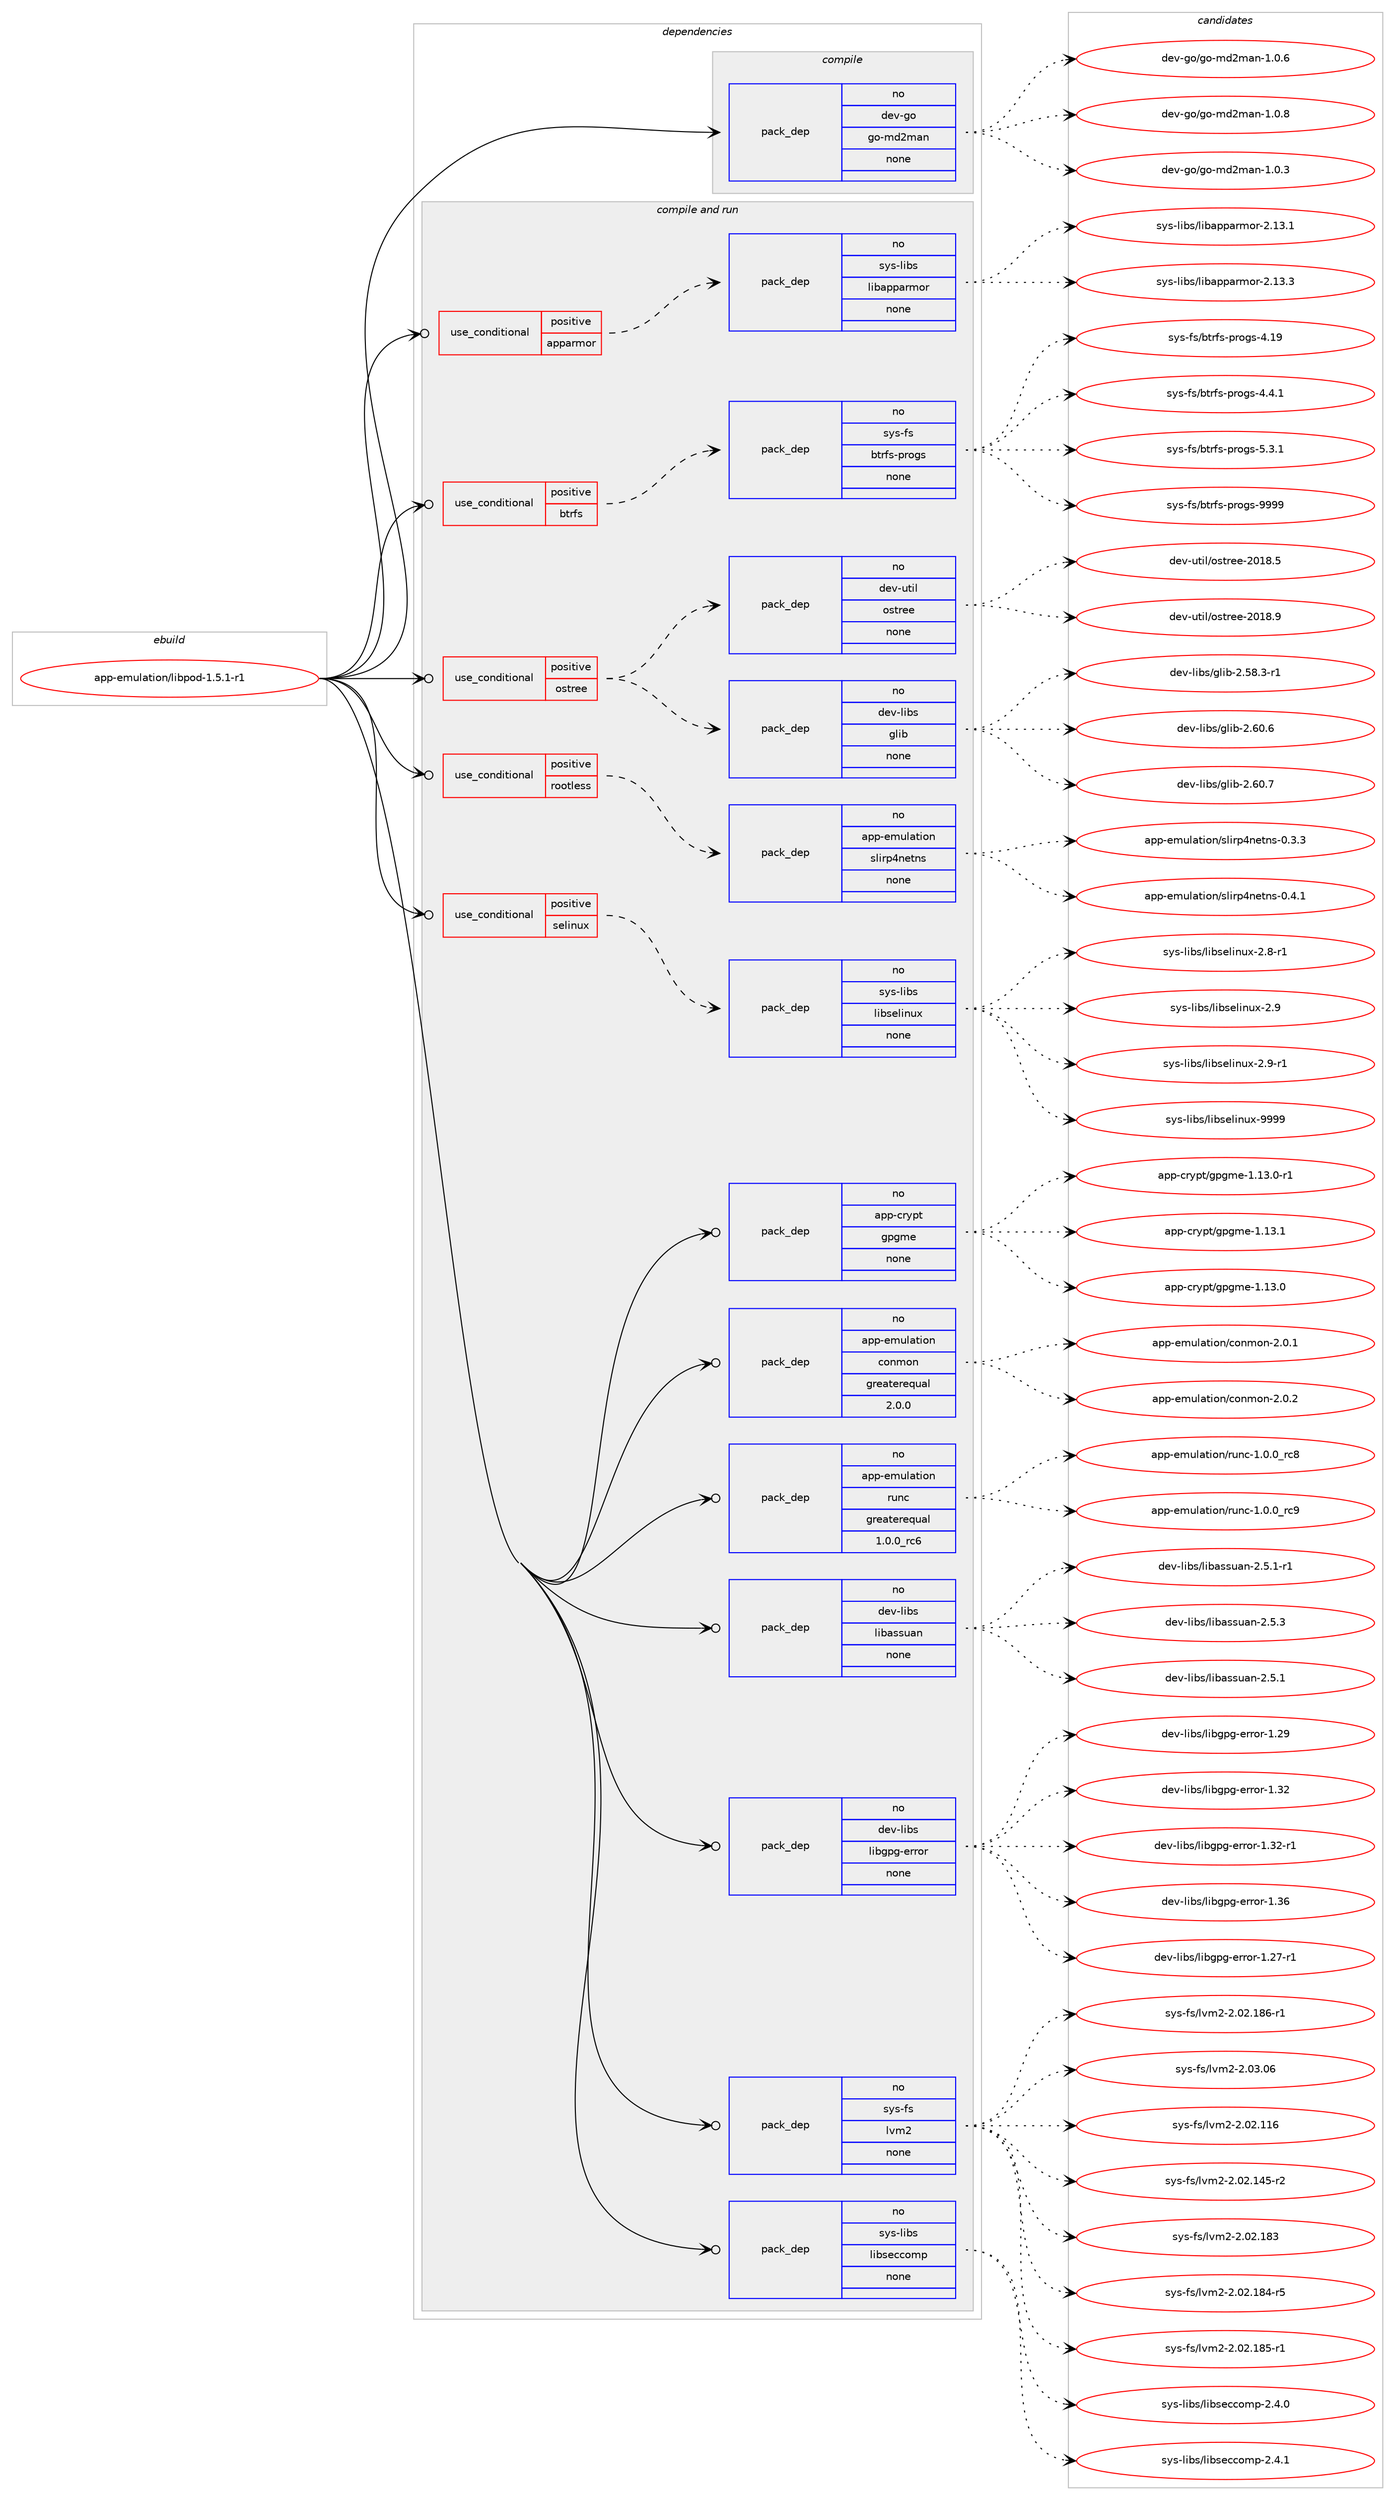 digraph prolog {

# *************
# Graph options
# *************

newrank=true;
concentrate=true;
compound=true;
graph [rankdir=LR,fontname=Helvetica,fontsize=10,ranksep=1.5];#, ranksep=2.5, nodesep=0.2];
edge  [arrowhead=vee];
node  [fontname=Helvetica,fontsize=10];

# **********
# The ebuild
# **********

subgraph cluster_leftcol {
color=gray;
label=<<i>ebuild</i>>;
id [label="app-emulation/libpod-1.5.1-r1", color=red, width=4, href="../app-emulation/libpod-1.5.1-r1.svg"];
}

# ****************
# The dependencies
# ****************

subgraph cluster_midcol {
color=gray;
label=<<i>dependencies</i>>;
subgraph cluster_compile {
fillcolor="#eeeeee";
style=filled;
label=<<i>compile</i>>;
subgraph pack361947 {
dependency486515 [label=<<TABLE BORDER="0" CELLBORDER="1" CELLSPACING="0" CELLPADDING="4" WIDTH="220"><TR><TD ROWSPAN="6" CELLPADDING="30">pack_dep</TD></TR><TR><TD WIDTH="110">no</TD></TR><TR><TD>dev-go</TD></TR><TR><TD>go-md2man</TD></TR><TR><TD>none</TD></TR><TR><TD></TD></TR></TABLE>>, shape=none, color=blue];
}
id:e -> dependency486515:w [weight=20,style="solid",arrowhead="vee"];
}
subgraph cluster_compileandrun {
fillcolor="#eeeeee";
style=filled;
label=<<i>compile and run</i>>;
subgraph cond115754 {
dependency486516 [label=<<TABLE BORDER="0" CELLBORDER="1" CELLSPACING="0" CELLPADDING="4"><TR><TD ROWSPAN="3" CELLPADDING="10">use_conditional</TD></TR><TR><TD>positive</TD></TR><TR><TD>apparmor</TD></TR></TABLE>>, shape=none, color=red];
subgraph pack361948 {
dependency486517 [label=<<TABLE BORDER="0" CELLBORDER="1" CELLSPACING="0" CELLPADDING="4" WIDTH="220"><TR><TD ROWSPAN="6" CELLPADDING="30">pack_dep</TD></TR><TR><TD WIDTH="110">no</TD></TR><TR><TD>sys-libs</TD></TR><TR><TD>libapparmor</TD></TR><TR><TD>none</TD></TR><TR><TD></TD></TR></TABLE>>, shape=none, color=blue];
}
dependency486516:e -> dependency486517:w [weight=20,style="dashed",arrowhead="vee"];
}
id:e -> dependency486516:w [weight=20,style="solid",arrowhead="odotvee"];
subgraph cond115755 {
dependency486518 [label=<<TABLE BORDER="0" CELLBORDER="1" CELLSPACING="0" CELLPADDING="4"><TR><TD ROWSPAN="3" CELLPADDING="10">use_conditional</TD></TR><TR><TD>positive</TD></TR><TR><TD>btrfs</TD></TR></TABLE>>, shape=none, color=red];
subgraph pack361949 {
dependency486519 [label=<<TABLE BORDER="0" CELLBORDER="1" CELLSPACING="0" CELLPADDING="4" WIDTH="220"><TR><TD ROWSPAN="6" CELLPADDING="30">pack_dep</TD></TR><TR><TD WIDTH="110">no</TD></TR><TR><TD>sys-fs</TD></TR><TR><TD>btrfs-progs</TD></TR><TR><TD>none</TD></TR><TR><TD></TD></TR></TABLE>>, shape=none, color=blue];
}
dependency486518:e -> dependency486519:w [weight=20,style="dashed",arrowhead="vee"];
}
id:e -> dependency486518:w [weight=20,style="solid",arrowhead="odotvee"];
subgraph cond115756 {
dependency486520 [label=<<TABLE BORDER="0" CELLBORDER="1" CELLSPACING="0" CELLPADDING="4"><TR><TD ROWSPAN="3" CELLPADDING="10">use_conditional</TD></TR><TR><TD>positive</TD></TR><TR><TD>ostree</TD></TR></TABLE>>, shape=none, color=red];
subgraph pack361950 {
dependency486521 [label=<<TABLE BORDER="0" CELLBORDER="1" CELLSPACING="0" CELLPADDING="4" WIDTH="220"><TR><TD ROWSPAN="6" CELLPADDING="30">pack_dep</TD></TR><TR><TD WIDTH="110">no</TD></TR><TR><TD>dev-libs</TD></TR><TR><TD>glib</TD></TR><TR><TD>none</TD></TR><TR><TD></TD></TR></TABLE>>, shape=none, color=blue];
}
dependency486520:e -> dependency486521:w [weight=20,style="dashed",arrowhead="vee"];
subgraph pack361951 {
dependency486522 [label=<<TABLE BORDER="0" CELLBORDER="1" CELLSPACING="0" CELLPADDING="4" WIDTH="220"><TR><TD ROWSPAN="6" CELLPADDING="30">pack_dep</TD></TR><TR><TD WIDTH="110">no</TD></TR><TR><TD>dev-util</TD></TR><TR><TD>ostree</TD></TR><TR><TD>none</TD></TR><TR><TD></TD></TR></TABLE>>, shape=none, color=blue];
}
dependency486520:e -> dependency486522:w [weight=20,style="dashed",arrowhead="vee"];
}
id:e -> dependency486520:w [weight=20,style="solid",arrowhead="odotvee"];
subgraph cond115757 {
dependency486523 [label=<<TABLE BORDER="0" CELLBORDER="1" CELLSPACING="0" CELLPADDING="4"><TR><TD ROWSPAN="3" CELLPADDING="10">use_conditional</TD></TR><TR><TD>positive</TD></TR><TR><TD>rootless</TD></TR></TABLE>>, shape=none, color=red];
subgraph pack361952 {
dependency486524 [label=<<TABLE BORDER="0" CELLBORDER="1" CELLSPACING="0" CELLPADDING="4" WIDTH="220"><TR><TD ROWSPAN="6" CELLPADDING="30">pack_dep</TD></TR><TR><TD WIDTH="110">no</TD></TR><TR><TD>app-emulation</TD></TR><TR><TD>slirp4netns</TD></TR><TR><TD>none</TD></TR><TR><TD></TD></TR></TABLE>>, shape=none, color=blue];
}
dependency486523:e -> dependency486524:w [weight=20,style="dashed",arrowhead="vee"];
}
id:e -> dependency486523:w [weight=20,style="solid",arrowhead="odotvee"];
subgraph cond115758 {
dependency486525 [label=<<TABLE BORDER="0" CELLBORDER="1" CELLSPACING="0" CELLPADDING="4"><TR><TD ROWSPAN="3" CELLPADDING="10">use_conditional</TD></TR><TR><TD>positive</TD></TR><TR><TD>selinux</TD></TR></TABLE>>, shape=none, color=red];
subgraph pack361953 {
dependency486526 [label=<<TABLE BORDER="0" CELLBORDER="1" CELLSPACING="0" CELLPADDING="4" WIDTH="220"><TR><TD ROWSPAN="6" CELLPADDING="30">pack_dep</TD></TR><TR><TD WIDTH="110">no</TD></TR><TR><TD>sys-libs</TD></TR><TR><TD>libselinux</TD></TR><TR><TD>none</TD></TR><TR><TD></TD></TR></TABLE>>, shape=none, color=blue];
}
dependency486525:e -> dependency486526:w [weight=20,style="dashed",arrowhead="vee"];
}
id:e -> dependency486525:w [weight=20,style="solid",arrowhead="odotvee"];
subgraph pack361954 {
dependency486527 [label=<<TABLE BORDER="0" CELLBORDER="1" CELLSPACING="0" CELLPADDING="4" WIDTH="220"><TR><TD ROWSPAN="6" CELLPADDING="30">pack_dep</TD></TR><TR><TD WIDTH="110">no</TD></TR><TR><TD>app-crypt</TD></TR><TR><TD>gpgme</TD></TR><TR><TD>none</TD></TR><TR><TD></TD></TR></TABLE>>, shape=none, color=blue];
}
id:e -> dependency486527:w [weight=20,style="solid",arrowhead="odotvee"];
subgraph pack361955 {
dependency486528 [label=<<TABLE BORDER="0" CELLBORDER="1" CELLSPACING="0" CELLPADDING="4" WIDTH="220"><TR><TD ROWSPAN="6" CELLPADDING="30">pack_dep</TD></TR><TR><TD WIDTH="110">no</TD></TR><TR><TD>app-emulation</TD></TR><TR><TD>conmon</TD></TR><TR><TD>greaterequal</TD></TR><TR><TD>2.0.0</TD></TR></TABLE>>, shape=none, color=blue];
}
id:e -> dependency486528:w [weight=20,style="solid",arrowhead="odotvee"];
subgraph pack361956 {
dependency486529 [label=<<TABLE BORDER="0" CELLBORDER="1" CELLSPACING="0" CELLPADDING="4" WIDTH="220"><TR><TD ROWSPAN="6" CELLPADDING="30">pack_dep</TD></TR><TR><TD WIDTH="110">no</TD></TR><TR><TD>app-emulation</TD></TR><TR><TD>runc</TD></TR><TR><TD>greaterequal</TD></TR><TR><TD>1.0.0_rc6</TD></TR></TABLE>>, shape=none, color=blue];
}
id:e -> dependency486529:w [weight=20,style="solid",arrowhead="odotvee"];
subgraph pack361957 {
dependency486530 [label=<<TABLE BORDER="0" CELLBORDER="1" CELLSPACING="0" CELLPADDING="4" WIDTH="220"><TR><TD ROWSPAN="6" CELLPADDING="30">pack_dep</TD></TR><TR><TD WIDTH="110">no</TD></TR><TR><TD>dev-libs</TD></TR><TR><TD>libassuan</TD></TR><TR><TD>none</TD></TR><TR><TD></TD></TR></TABLE>>, shape=none, color=blue];
}
id:e -> dependency486530:w [weight=20,style="solid",arrowhead="odotvee"];
subgraph pack361958 {
dependency486531 [label=<<TABLE BORDER="0" CELLBORDER="1" CELLSPACING="0" CELLPADDING="4" WIDTH="220"><TR><TD ROWSPAN="6" CELLPADDING="30">pack_dep</TD></TR><TR><TD WIDTH="110">no</TD></TR><TR><TD>dev-libs</TD></TR><TR><TD>libgpg-error</TD></TR><TR><TD>none</TD></TR><TR><TD></TD></TR></TABLE>>, shape=none, color=blue];
}
id:e -> dependency486531:w [weight=20,style="solid",arrowhead="odotvee"];
subgraph pack361959 {
dependency486532 [label=<<TABLE BORDER="0" CELLBORDER="1" CELLSPACING="0" CELLPADDING="4" WIDTH="220"><TR><TD ROWSPAN="6" CELLPADDING="30">pack_dep</TD></TR><TR><TD WIDTH="110">no</TD></TR><TR><TD>sys-fs</TD></TR><TR><TD>lvm2</TD></TR><TR><TD>none</TD></TR><TR><TD></TD></TR></TABLE>>, shape=none, color=blue];
}
id:e -> dependency486532:w [weight=20,style="solid",arrowhead="odotvee"];
subgraph pack361960 {
dependency486533 [label=<<TABLE BORDER="0" CELLBORDER="1" CELLSPACING="0" CELLPADDING="4" WIDTH="220"><TR><TD ROWSPAN="6" CELLPADDING="30">pack_dep</TD></TR><TR><TD WIDTH="110">no</TD></TR><TR><TD>sys-libs</TD></TR><TR><TD>libseccomp</TD></TR><TR><TD>none</TD></TR><TR><TD></TD></TR></TABLE>>, shape=none, color=blue];
}
id:e -> dependency486533:w [weight=20,style="solid",arrowhead="odotvee"];
}
subgraph cluster_run {
fillcolor="#eeeeee";
style=filled;
label=<<i>run</i>>;
}
}

# **************
# The candidates
# **************

subgraph cluster_choices {
rank=same;
color=gray;
label=<<i>candidates</i>>;

subgraph choice361947 {
color=black;
nodesep=1;
choice1001011184510311147103111451091005010997110454946484651 [label="dev-go/go-md2man-1.0.3", color=red, width=4,href="../dev-go/go-md2man-1.0.3.svg"];
choice1001011184510311147103111451091005010997110454946484654 [label="dev-go/go-md2man-1.0.6", color=red, width=4,href="../dev-go/go-md2man-1.0.6.svg"];
choice1001011184510311147103111451091005010997110454946484656 [label="dev-go/go-md2man-1.0.8", color=red, width=4,href="../dev-go/go-md2man-1.0.8.svg"];
dependency486515:e -> choice1001011184510311147103111451091005010997110454946484651:w [style=dotted,weight="100"];
dependency486515:e -> choice1001011184510311147103111451091005010997110454946484654:w [style=dotted,weight="100"];
dependency486515:e -> choice1001011184510311147103111451091005010997110454946484656:w [style=dotted,weight="100"];
}
subgraph choice361948 {
color=black;
nodesep=1;
choice11512111545108105981154710810598971121129711410911111445504649514649 [label="sys-libs/libapparmor-2.13.1", color=red, width=4,href="../sys-libs/libapparmor-2.13.1.svg"];
choice11512111545108105981154710810598971121129711410911111445504649514651 [label="sys-libs/libapparmor-2.13.3", color=red, width=4,href="../sys-libs/libapparmor-2.13.3.svg"];
dependency486517:e -> choice11512111545108105981154710810598971121129711410911111445504649514649:w [style=dotted,weight="100"];
dependency486517:e -> choice11512111545108105981154710810598971121129711410911111445504649514651:w [style=dotted,weight="100"];
}
subgraph choice361949 {
color=black;
nodesep=1;
choice115121115451021154798116114102115451121141111031154552464957 [label="sys-fs/btrfs-progs-4.19", color=red, width=4,href="../sys-fs/btrfs-progs-4.19.svg"];
choice11512111545102115479811611410211545112114111103115455246524649 [label="sys-fs/btrfs-progs-4.4.1", color=red, width=4,href="../sys-fs/btrfs-progs-4.4.1.svg"];
choice11512111545102115479811611410211545112114111103115455346514649 [label="sys-fs/btrfs-progs-5.3.1", color=red, width=4,href="../sys-fs/btrfs-progs-5.3.1.svg"];
choice115121115451021154798116114102115451121141111031154557575757 [label="sys-fs/btrfs-progs-9999", color=red, width=4,href="../sys-fs/btrfs-progs-9999.svg"];
dependency486519:e -> choice115121115451021154798116114102115451121141111031154552464957:w [style=dotted,weight="100"];
dependency486519:e -> choice11512111545102115479811611410211545112114111103115455246524649:w [style=dotted,weight="100"];
dependency486519:e -> choice11512111545102115479811611410211545112114111103115455346514649:w [style=dotted,weight="100"];
dependency486519:e -> choice115121115451021154798116114102115451121141111031154557575757:w [style=dotted,weight="100"];
}
subgraph choice361950 {
color=black;
nodesep=1;
choice10010111845108105981154710310810598455046535646514511449 [label="dev-libs/glib-2.58.3-r1", color=red, width=4,href="../dev-libs/glib-2.58.3-r1.svg"];
choice1001011184510810598115471031081059845504654484654 [label="dev-libs/glib-2.60.6", color=red, width=4,href="../dev-libs/glib-2.60.6.svg"];
choice1001011184510810598115471031081059845504654484655 [label="dev-libs/glib-2.60.7", color=red, width=4,href="../dev-libs/glib-2.60.7.svg"];
dependency486521:e -> choice10010111845108105981154710310810598455046535646514511449:w [style=dotted,weight="100"];
dependency486521:e -> choice1001011184510810598115471031081059845504654484654:w [style=dotted,weight="100"];
dependency486521:e -> choice1001011184510810598115471031081059845504654484655:w [style=dotted,weight="100"];
}
subgraph choice361951 {
color=black;
nodesep=1;
choice100101118451171161051084711111511611410110145504849564653 [label="dev-util/ostree-2018.5", color=red, width=4,href="../dev-util/ostree-2018.5.svg"];
choice100101118451171161051084711111511611410110145504849564657 [label="dev-util/ostree-2018.9", color=red, width=4,href="../dev-util/ostree-2018.9.svg"];
dependency486522:e -> choice100101118451171161051084711111511611410110145504849564653:w [style=dotted,weight="100"];
dependency486522:e -> choice100101118451171161051084711111511611410110145504849564657:w [style=dotted,weight="100"];
}
subgraph choice361952 {
color=black;
nodesep=1;
choice9711211245101109117108971161051111104711510810511411252110101116110115454846514651 [label="app-emulation/slirp4netns-0.3.3", color=red, width=4,href="../app-emulation/slirp4netns-0.3.3.svg"];
choice9711211245101109117108971161051111104711510810511411252110101116110115454846524649 [label="app-emulation/slirp4netns-0.4.1", color=red, width=4,href="../app-emulation/slirp4netns-0.4.1.svg"];
dependency486524:e -> choice9711211245101109117108971161051111104711510810511411252110101116110115454846514651:w [style=dotted,weight="100"];
dependency486524:e -> choice9711211245101109117108971161051111104711510810511411252110101116110115454846524649:w [style=dotted,weight="100"];
}
subgraph choice361953 {
color=black;
nodesep=1;
choice11512111545108105981154710810598115101108105110117120455046564511449 [label="sys-libs/libselinux-2.8-r1", color=red, width=4,href="../sys-libs/libselinux-2.8-r1.svg"];
choice1151211154510810598115471081059811510110810511011712045504657 [label="sys-libs/libselinux-2.9", color=red, width=4,href="../sys-libs/libselinux-2.9.svg"];
choice11512111545108105981154710810598115101108105110117120455046574511449 [label="sys-libs/libselinux-2.9-r1", color=red, width=4,href="../sys-libs/libselinux-2.9-r1.svg"];
choice115121115451081059811547108105981151011081051101171204557575757 [label="sys-libs/libselinux-9999", color=red, width=4,href="../sys-libs/libselinux-9999.svg"];
dependency486526:e -> choice11512111545108105981154710810598115101108105110117120455046564511449:w [style=dotted,weight="100"];
dependency486526:e -> choice1151211154510810598115471081059811510110810511011712045504657:w [style=dotted,weight="100"];
dependency486526:e -> choice11512111545108105981154710810598115101108105110117120455046574511449:w [style=dotted,weight="100"];
dependency486526:e -> choice115121115451081059811547108105981151011081051101171204557575757:w [style=dotted,weight="100"];
}
subgraph choice361954 {
color=black;
nodesep=1;
choice9711211245991141211121164710311210310910145494649514648 [label="app-crypt/gpgme-1.13.0", color=red, width=4,href="../app-crypt/gpgme-1.13.0.svg"];
choice97112112459911412111211647103112103109101454946495146484511449 [label="app-crypt/gpgme-1.13.0-r1", color=red, width=4,href="../app-crypt/gpgme-1.13.0-r1.svg"];
choice9711211245991141211121164710311210310910145494649514649 [label="app-crypt/gpgme-1.13.1", color=red, width=4,href="../app-crypt/gpgme-1.13.1.svg"];
dependency486527:e -> choice9711211245991141211121164710311210310910145494649514648:w [style=dotted,weight="100"];
dependency486527:e -> choice97112112459911412111211647103112103109101454946495146484511449:w [style=dotted,weight="100"];
dependency486527:e -> choice9711211245991141211121164710311210310910145494649514649:w [style=dotted,weight="100"];
}
subgraph choice361955 {
color=black;
nodesep=1;
choice9711211245101109117108971161051111104799111110109111110455046484649 [label="app-emulation/conmon-2.0.1", color=red, width=4,href="../app-emulation/conmon-2.0.1.svg"];
choice9711211245101109117108971161051111104799111110109111110455046484650 [label="app-emulation/conmon-2.0.2", color=red, width=4,href="../app-emulation/conmon-2.0.2.svg"];
dependency486528:e -> choice9711211245101109117108971161051111104799111110109111110455046484649:w [style=dotted,weight="100"];
dependency486528:e -> choice9711211245101109117108971161051111104799111110109111110455046484650:w [style=dotted,weight="100"];
}
subgraph choice361956 {
color=black;
nodesep=1;
choice9711211245101109117108971161051111104711411711099454946484648951149956 [label="app-emulation/runc-1.0.0_rc8", color=red, width=4,href="../app-emulation/runc-1.0.0_rc8.svg"];
choice9711211245101109117108971161051111104711411711099454946484648951149957 [label="app-emulation/runc-1.0.0_rc9", color=red, width=4,href="../app-emulation/runc-1.0.0_rc9.svg"];
dependency486529:e -> choice9711211245101109117108971161051111104711411711099454946484648951149956:w [style=dotted,weight="100"];
dependency486529:e -> choice9711211245101109117108971161051111104711411711099454946484648951149957:w [style=dotted,weight="100"];
}
subgraph choice361957 {
color=black;
nodesep=1;
choice100101118451081059811547108105989711511511797110455046534649 [label="dev-libs/libassuan-2.5.1", color=red, width=4,href="../dev-libs/libassuan-2.5.1.svg"];
choice1001011184510810598115471081059897115115117971104550465346494511449 [label="dev-libs/libassuan-2.5.1-r1", color=red, width=4,href="../dev-libs/libassuan-2.5.1-r1.svg"];
choice100101118451081059811547108105989711511511797110455046534651 [label="dev-libs/libassuan-2.5.3", color=red, width=4,href="../dev-libs/libassuan-2.5.3.svg"];
dependency486530:e -> choice100101118451081059811547108105989711511511797110455046534649:w [style=dotted,weight="100"];
dependency486530:e -> choice1001011184510810598115471081059897115115117971104550465346494511449:w [style=dotted,weight="100"];
dependency486530:e -> choice100101118451081059811547108105989711511511797110455046534651:w [style=dotted,weight="100"];
}
subgraph choice361958 {
color=black;
nodesep=1;
choice100101118451081059811547108105981031121034510111411411111445494650554511449 [label="dev-libs/libgpg-error-1.27-r1", color=red, width=4,href="../dev-libs/libgpg-error-1.27-r1.svg"];
choice10010111845108105981154710810598103112103451011141141111144549465057 [label="dev-libs/libgpg-error-1.29", color=red, width=4,href="../dev-libs/libgpg-error-1.29.svg"];
choice10010111845108105981154710810598103112103451011141141111144549465150 [label="dev-libs/libgpg-error-1.32", color=red, width=4,href="../dev-libs/libgpg-error-1.32.svg"];
choice100101118451081059811547108105981031121034510111411411111445494651504511449 [label="dev-libs/libgpg-error-1.32-r1", color=red, width=4,href="../dev-libs/libgpg-error-1.32-r1.svg"];
choice10010111845108105981154710810598103112103451011141141111144549465154 [label="dev-libs/libgpg-error-1.36", color=red, width=4,href="../dev-libs/libgpg-error-1.36.svg"];
dependency486531:e -> choice100101118451081059811547108105981031121034510111411411111445494650554511449:w [style=dotted,weight="100"];
dependency486531:e -> choice10010111845108105981154710810598103112103451011141141111144549465057:w [style=dotted,weight="100"];
dependency486531:e -> choice10010111845108105981154710810598103112103451011141141111144549465150:w [style=dotted,weight="100"];
dependency486531:e -> choice100101118451081059811547108105981031121034510111411411111445494651504511449:w [style=dotted,weight="100"];
dependency486531:e -> choice10010111845108105981154710810598103112103451011141141111144549465154:w [style=dotted,weight="100"];
}
subgraph choice361959 {
color=black;
nodesep=1;
choice115121115451021154710811810950455046485046494954 [label="sys-fs/lvm2-2.02.116", color=red, width=4,href="../sys-fs/lvm2-2.02.116.svg"];
choice1151211154510211547108118109504550464850464952534511450 [label="sys-fs/lvm2-2.02.145-r2", color=red, width=4,href="../sys-fs/lvm2-2.02.145-r2.svg"];
choice115121115451021154710811810950455046485046495651 [label="sys-fs/lvm2-2.02.183", color=red, width=4,href="../sys-fs/lvm2-2.02.183.svg"];
choice1151211154510211547108118109504550464850464956524511453 [label="sys-fs/lvm2-2.02.184-r5", color=red, width=4,href="../sys-fs/lvm2-2.02.184-r5.svg"];
choice1151211154510211547108118109504550464850464956534511449 [label="sys-fs/lvm2-2.02.185-r1", color=red, width=4,href="../sys-fs/lvm2-2.02.185-r1.svg"];
choice1151211154510211547108118109504550464850464956544511449 [label="sys-fs/lvm2-2.02.186-r1", color=red, width=4,href="../sys-fs/lvm2-2.02.186-r1.svg"];
choice1151211154510211547108118109504550464851464854 [label="sys-fs/lvm2-2.03.06", color=red, width=4,href="../sys-fs/lvm2-2.03.06.svg"];
dependency486532:e -> choice115121115451021154710811810950455046485046494954:w [style=dotted,weight="100"];
dependency486532:e -> choice1151211154510211547108118109504550464850464952534511450:w [style=dotted,weight="100"];
dependency486532:e -> choice115121115451021154710811810950455046485046495651:w [style=dotted,weight="100"];
dependency486532:e -> choice1151211154510211547108118109504550464850464956524511453:w [style=dotted,weight="100"];
dependency486532:e -> choice1151211154510211547108118109504550464850464956534511449:w [style=dotted,weight="100"];
dependency486532:e -> choice1151211154510211547108118109504550464850464956544511449:w [style=dotted,weight="100"];
dependency486532:e -> choice1151211154510211547108118109504550464851464854:w [style=dotted,weight="100"];
}
subgraph choice361960 {
color=black;
nodesep=1;
choice115121115451081059811547108105981151019999111109112455046524648 [label="sys-libs/libseccomp-2.4.0", color=red, width=4,href="../sys-libs/libseccomp-2.4.0.svg"];
choice115121115451081059811547108105981151019999111109112455046524649 [label="sys-libs/libseccomp-2.4.1", color=red, width=4,href="../sys-libs/libseccomp-2.4.1.svg"];
dependency486533:e -> choice115121115451081059811547108105981151019999111109112455046524648:w [style=dotted,weight="100"];
dependency486533:e -> choice115121115451081059811547108105981151019999111109112455046524649:w [style=dotted,weight="100"];
}
}

}
